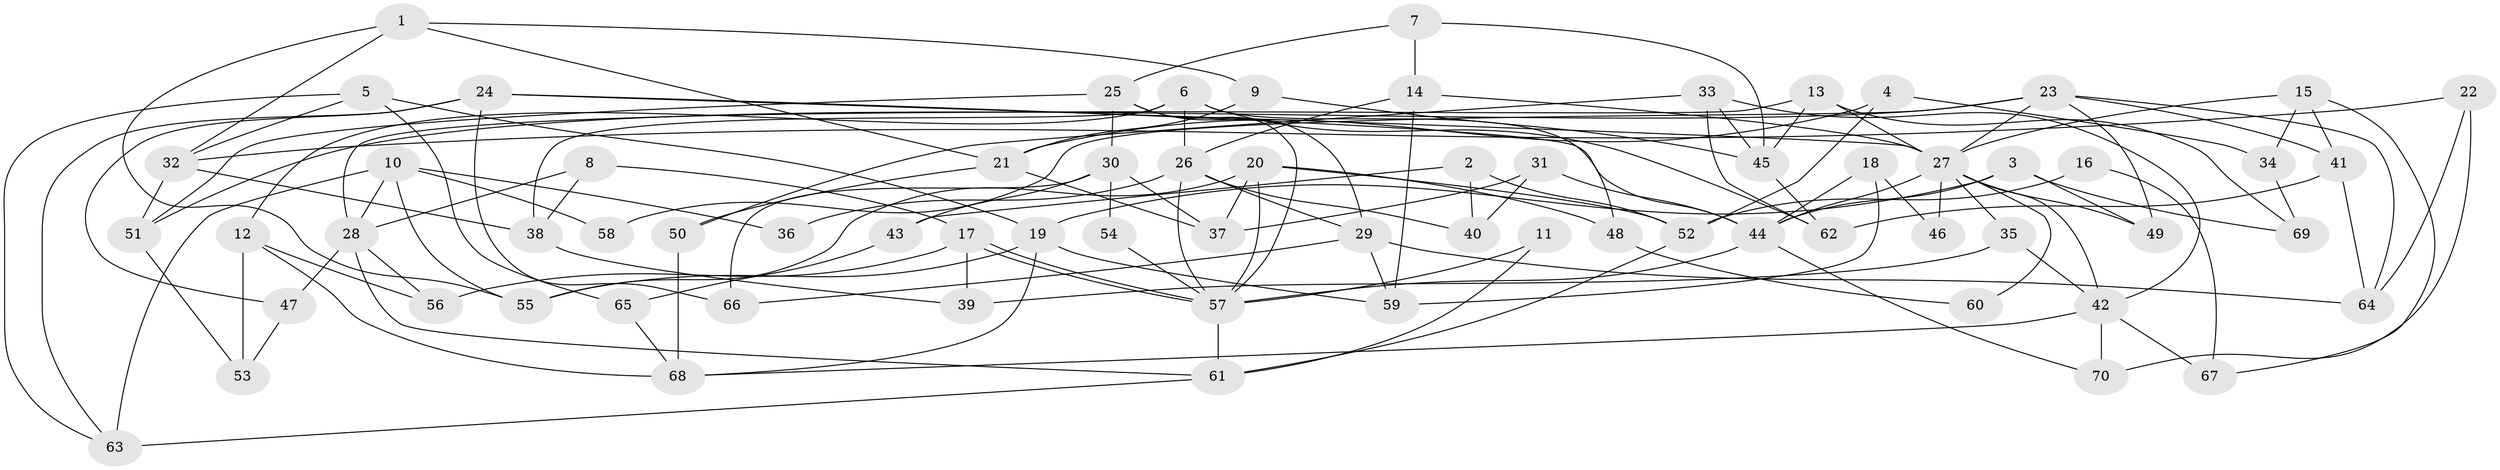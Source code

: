 // Generated by graph-tools (version 1.1) at 2025/50/03/09/25 03:50:10]
// undirected, 70 vertices, 140 edges
graph export_dot {
graph [start="1"]
  node [color=gray90,style=filled];
  1;
  2;
  3;
  4;
  5;
  6;
  7;
  8;
  9;
  10;
  11;
  12;
  13;
  14;
  15;
  16;
  17;
  18;
  19;
  20;
  21;
  22;
  23;
  24;
  25;
  26;
  27;
  28;
  29;
  30;
  31;
  32;
  33;
  34;
  35;
  36;
  37;
  38;
  39;
  40;
  41;
  42;
  43;
  44;
  45;
  46;
  47;
  48;
  49;
  50;
  51;
  52;
  53;
  54;
  55;
  56;
  57;
  58;
  59;
  60;
  61;
  62;
  63;
  64;
  65;
  66;
  67;
  68;
  69;
  70;
  1 -- 21;
  1 -- 32;
  1 -- 9;
  1 -- 55;
  2 -- 52;
  2 -- 40;
  2 -- 43;
  3 -- 49;
  3 -- 44;
  3 -- 19;
  3 -- 69;
  4 -- 52;
  4 -- 21;
  4 -- 34;
  5 -- 19;
  5 -- 63;
  5 -- 32;
  5 -- 65;
  6 -- 26;
  6 -- 38;
  6 -- 12;
  6 -- 48;
  6 -- 62;
  7 -- 45;
  7 -- 14;
  7 -- 25;
  8 -- 28;
  8 -- 17;
  8 -- 38;
  9 -- 45;
  9 -- 21;
  10 -- 28;
  10 -- 55;
  10 -- 36;
  10 -- 58;
  10 -- 63;
  11 -- 57;
  11 -- 61;
  12 -- 68;
  12 -- 53;
  12 -- 56;
  13 -- 27;
  13 -- 28;
  13 -- 45;
  13 -- 69;
  14 -- 59;
  14 -- 27;
  14 -- 26;
  15 -- 27;
  15 -- 34;
  15 -- 41;
  15 -- 67;
  16 -- 67;
  16 -- 52;
  17 -- 57;
  17 -- 57;
  17 -- 56;
  17 -- 39;
  18 -- 59;
  18 -- 44;
  18 -- 46;
  19 -- 68;
  19 -- 55;
  19 -- 59;
  20 -- 55;
  20 -- 57;
  20 -- 37;
  20 -- 48;
  20 -- 52;
  21 -- 37;
  21 -- 50;
  22 -- 32;
  22 -- 70;
  22 -- 64;
  23 -- 64;
  23 -- 41;
  23 -- 27;
  23 -- 49;
  23 -- 51;
  23 -- 58;
  24 -- 66;
  24 -- 27;
  24 -- 44;
  24 -- 47;
  24 -- 63;
  25 -- 29;
  25 -- 30;
  25 -- 51;
  25 -- 57;
  26 -- 57;
  26 -- 29;
  26 -- 36;
  26 -- 40;
  27 -- 44;
  27 -- 35;
  27 -- 42;
  27 -- 46;
  27 -- 49;
  27 -- 60;
  28 -- 61;
  28 -- 47;
  28 -- 56;
  29 -- 64;
  29 -- 59;
  29 -- 66;
  30 -- 43;
  30 -- 37;
  30 -- 54;
  30 -- 66;
  31 -- 44;
  31 -- 37;
  31 -- 40;
  32 -- 51;
  32 -- 38;
  33 -- 42;
  33 -- 45;
  33 -- 50;
  33 -- 62;
  34 -- 69;
  35 -- 39;
  35 -- 42;
  38 -- 39;
  41 -- 62;
  41 -- 64;
  42 -- 67;
  42 -- 68;
  42 -- 70;
  43 -- 65;
  44 -- 57;
  44 -- 70;
  45 -- 62;
  47 -- 53;
  48 -- 60;
  50 -- 68;
  51 -- 53;
  52 -- 61;
  54 -- 57;
  57 -- 61;
  61 -- 63;
  65 -- 68;
}
